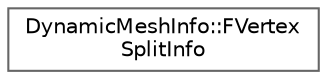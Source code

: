 digraph "Graphical Class Hierarchy"
{
 // INTERACTIVE_SVG=YES
 // LATEX_PDF_SIZE
  bgcolor="transparent";
  edge [fontname=Helvetica,fontsize=10,labelfontname=Helvetica,labelfontsize=10];
  node [fontname=Helvetica,fontsize=10,shape=box,height=0.2,width=0.4];
  rankdir="LR";
  Node0 [id="Node000000",label="DynamicMeshInfo::FVertex\lSplitInfo",height=0.2,width=0.4,color="grey40", fillcolor="white", style="filled",URL="$d7/db9/structDynamicMeshInfo_1_1FVertexSplitInfo.html",tooltip="Information about mesh elements modified/created by SplitVertex()"];
}
